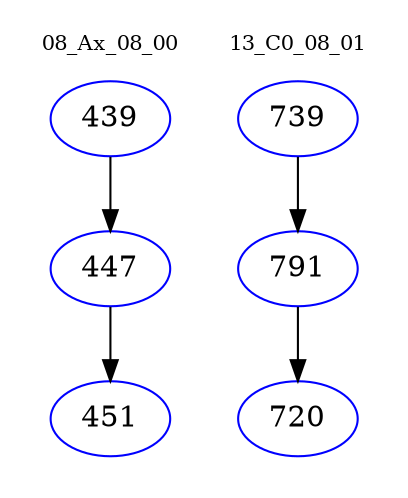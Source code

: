 digraph{
subgraph cluster_0 {
color = white
label = "08_Ax_08_00";
fontsize=10;
T0_439 [label="439", color="blue"]
T0_439 -> T0_447 [color="black"]
T0_447 [label="447", color="blue"]
T0_447 -> T0_451 [color="black"]
T0_451 [label="451", color="blue"]
}
subgraph cluster_1 {
color = white
label = "13_C0_08_01";
fontsize=10;
T1_739 [label="739", color="blue"]
T1_739 -> T1_791 [color="black"]
T1_791 [label="791", color="blue"]
T1_791 -> T1_720 [color="black"]
T1_720 [label="720", color="blue"]
}
}
